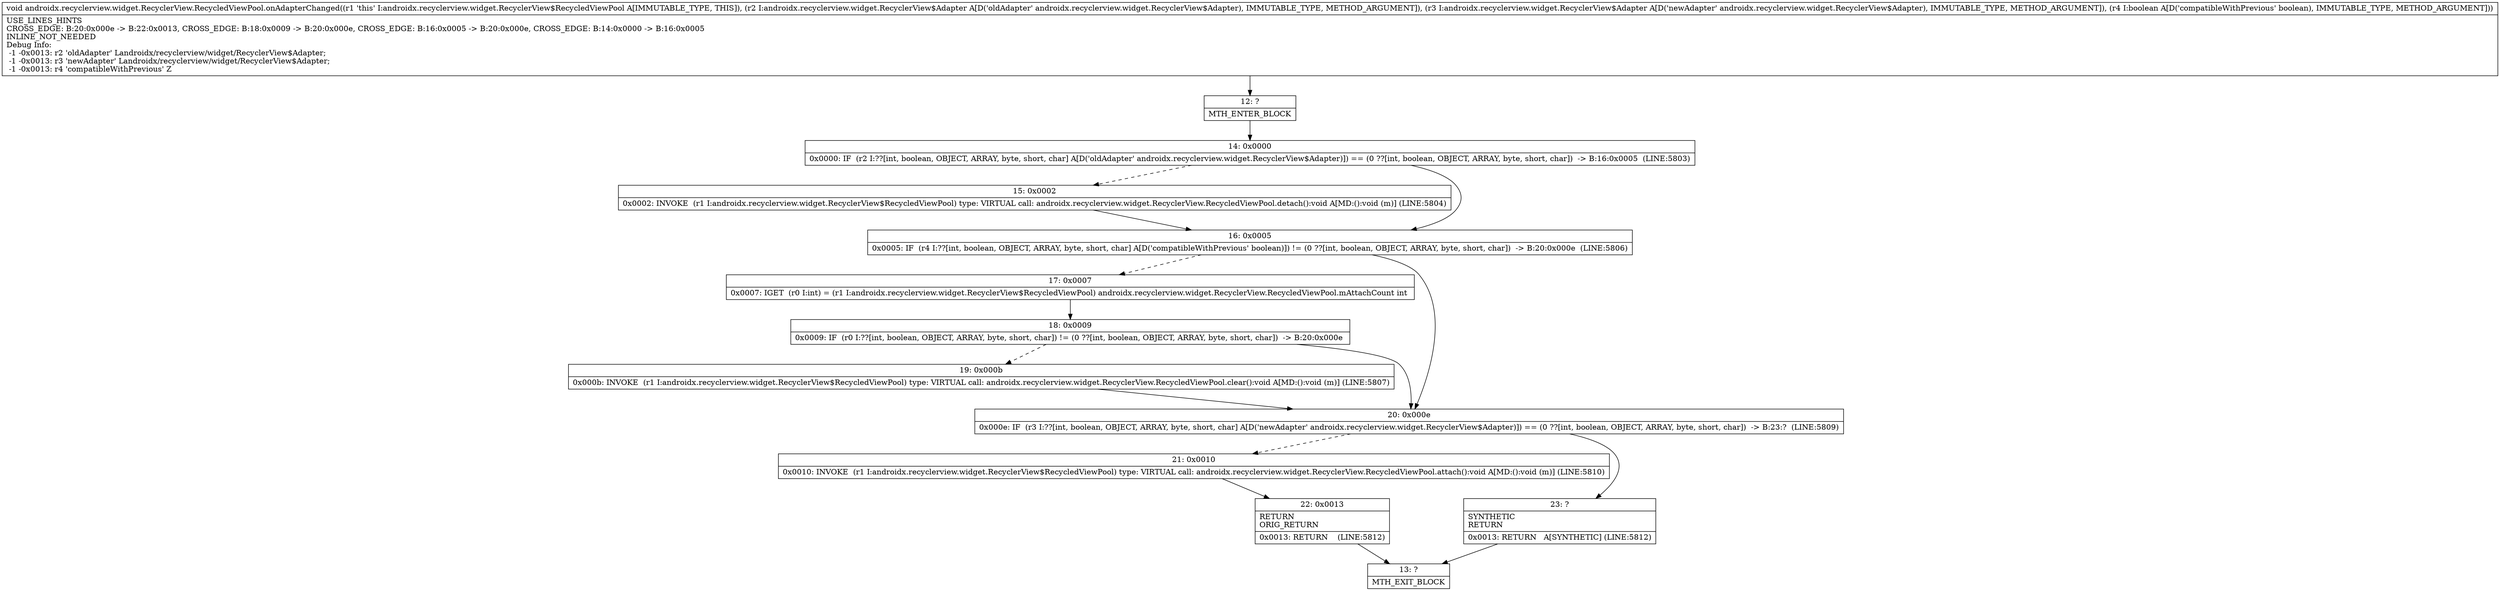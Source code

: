digraph "CFG forandroidx.recyclerview.widget.RecyclerView.RecycledViewPool.onAdapterChanged(Landroidx\/recyclerview\/widget\/RecyclerView$Adapter;Landroidx\/recyclerview\/widget\/RecyclerView$Adapter;Z)V" {
Node_12 [shape=record,label="{12\:\ ?|MTH_ENTER_BLOCK\l}"];
Node_14 [shape=record,label="{14\:\ 0x0000|0x0000: IF  (r2 I:??[int, boolean, OBJECT, ARRAY, byte, short, char] A[D('oldAdapter' androidx.recyclerview.widget.RecyclerView$Adapter)]) == (0 ??[int, boolean, OBJECT, ARRAY, byte, short, char])  \-\> B:16:0x0005  (LINE:5803)\l}"];
Node_15 [shape=record,label="{15\:\ 0x0002|0x0002: INVOKE  (r1 I:androidx.recyclerview.widget.RecyclerView$RecycledViewPool) type: VIRTUAL call: androidx.recyclerview.widget.RecyclerView.RecycledViewPool.detach():void A[MD:():void (m)] (LINE:5804)\l}"];
Node_16 [shape=record,label="{16\:\ 0x0005|0x0005: IF  (r4 I:??[int, boolean, OBJECT, ARRAY, byte, short, char] A[D('compatibleWithPrevious' boolean)]) != (0 ??[int, boolean, OBJECT, ARRAY, byte, short, char])  \-\> B:20:0x000e  (LINE:5806)\l}"];
Node_17 [shape=record,label="{17\:\ 0x0007|0x0007: IGET  (r0 I:int) = (r1 I:androidx.recyclerview.widget.RecyclerView$RecycledViewPool) androidx.recyclerview.widget.RecyclerView.RecycledViewPool.mAttachCount int \l}"];
Node_18 [shape=record,label="{18\:\ 0x0009|0x0009: IF  (r0 I:??[int, boolean, OBJECT, ARRAY, byte, short, char]) != (0 ??[int, boolean, OBJECT, ARRAY, byte, short, char])  \-\> B:20:0x000e \l}"];
Node_19 [shape=record,label="{19\:\ 0x000b|0x000b: INVOKE  (r1 I:androidx.recyclerview.widget.RecyclerView$RecycledViewPool) type: VIRTUAL call: androidx.recyclerview.widget.RecyclerView.RecycledViewPool.clear():void A[MD:():void (m)] (LINE:5807)\l}"];
Node_20 [shape=record,label="{20\:\ 0x000e|0x000e: IF  (r3 I:??[int, boolean, OBJECT, ARRAY, byte, short, char] A[D('newAdapter' androidx.recyclerview.widget.RecyclerView$Adapter)]) == (0 ??[int, boolean, OBJECT, ARRAY, byte, short, char])  \-\> B:23:?  (LINE:5809)\l}"];
Node_21 [shape=record,label="{21\:\ 0x0010|0x0010: INVOKE  (r1 I:androidx.recyclerview.widget.RecyclerView$RecycledViewPool) type: VIRTUAL call: androidx.recyclerview.widget.RecyclerView.RecycledViewPool.attach():void A[MD:():void (m)] (LINE:5810)\l}"];
Node_22 [shape=record,label="{22\:\ 0x0013|RETURN\lORIG_RETURN\l|0x0013: RETURN    (LINE:5812)\l}"];
Node_13 [shape=record,label="{13\:\ ?|MTH_EXIT_BLOCK\l}"];
Node_23 [shape=record,label="{23\:\ ?|SYNTHETIC\lRETURN\l|0x0013: RETURN   A[SYNTHETIC] (LINE:5812)\l}"];
MethodNode[shape=record,label="{void androidx.recyclerview.widget.RecyclerView.RecycledViewPool.onAdapterChanged((r1 'this' I:androidx.recyclerview.widget.RecyclerView$RecycledViewPool A[IMMUTABLE_TYPE, THIS]), (r2 I:androidx.recyclerview.widget.RecyclerView$Adapter A[D('oldAdapter' androidx.recyclerview.widget.RecyclerView$Adapter), IMMUTABLE_TYPE, METHOD_ARGUMENT]), (r3 I:androidx.recyclerview.widget.RecyclerView$Adapter A[D('newAdapter' androidx.recyclerview.widget.RecyclerView$Adapter), IMMUTABLE_TYPE, METHOD_ARGUMENT]), (r4 I:boolean A[D('compatibleWithPrevious' boolean), IMMUTABLE_TYPE, METHOD_ARGUMENT]))  | USE_LINES_HINTS\lCROSS_EDGE: B:20:0x000e \-\> B:22:0x0013, CROSS_EDGE: B:18:0x0009 \-\> B:20:0x000e, CROSS_EDGE: B:16:0x0005 \-\> B:20:0x000e, CROSS_EDGE: B:14:0x0000 \-\> B:16:0x0005\lINLINE_NOT_NEEDED\lDebug Info:\l  \-1 \-0x0013: r2 'oldAdapter' Landroidx\/recyclerview\/widget\/RecyclerView$Adapter;\l  \-1 \-0x0013: r3 'newAdapter' Landroidx\/recyclerview\/widget\/RecyclerView$Adapter;\l  \-1 \-0x0013: r4 'compatibleWithPrevious' Z\l}"];
MethodNode -> Node_12;Node_12 -> Node_14;
Node_14 -> Node_15[style=dashed];
Node_14 -> Node_16;
Node_15 -> Node_16;
Node_16 -> Node_17[style=dashed];
Node_16 -> Node_20;
Node_17 -> Node_18;
Node_18 -> Node_19[style=dashed];
Node_18 -> Node_20;
Node_19 -> Node_20;
Node_20 -> Node_21[style=dashed];
Node_20 -> Node_23;
Node_21 -> Node_22;
Node_22 -> Node_13;
Node_23 -> Node_13;
}

